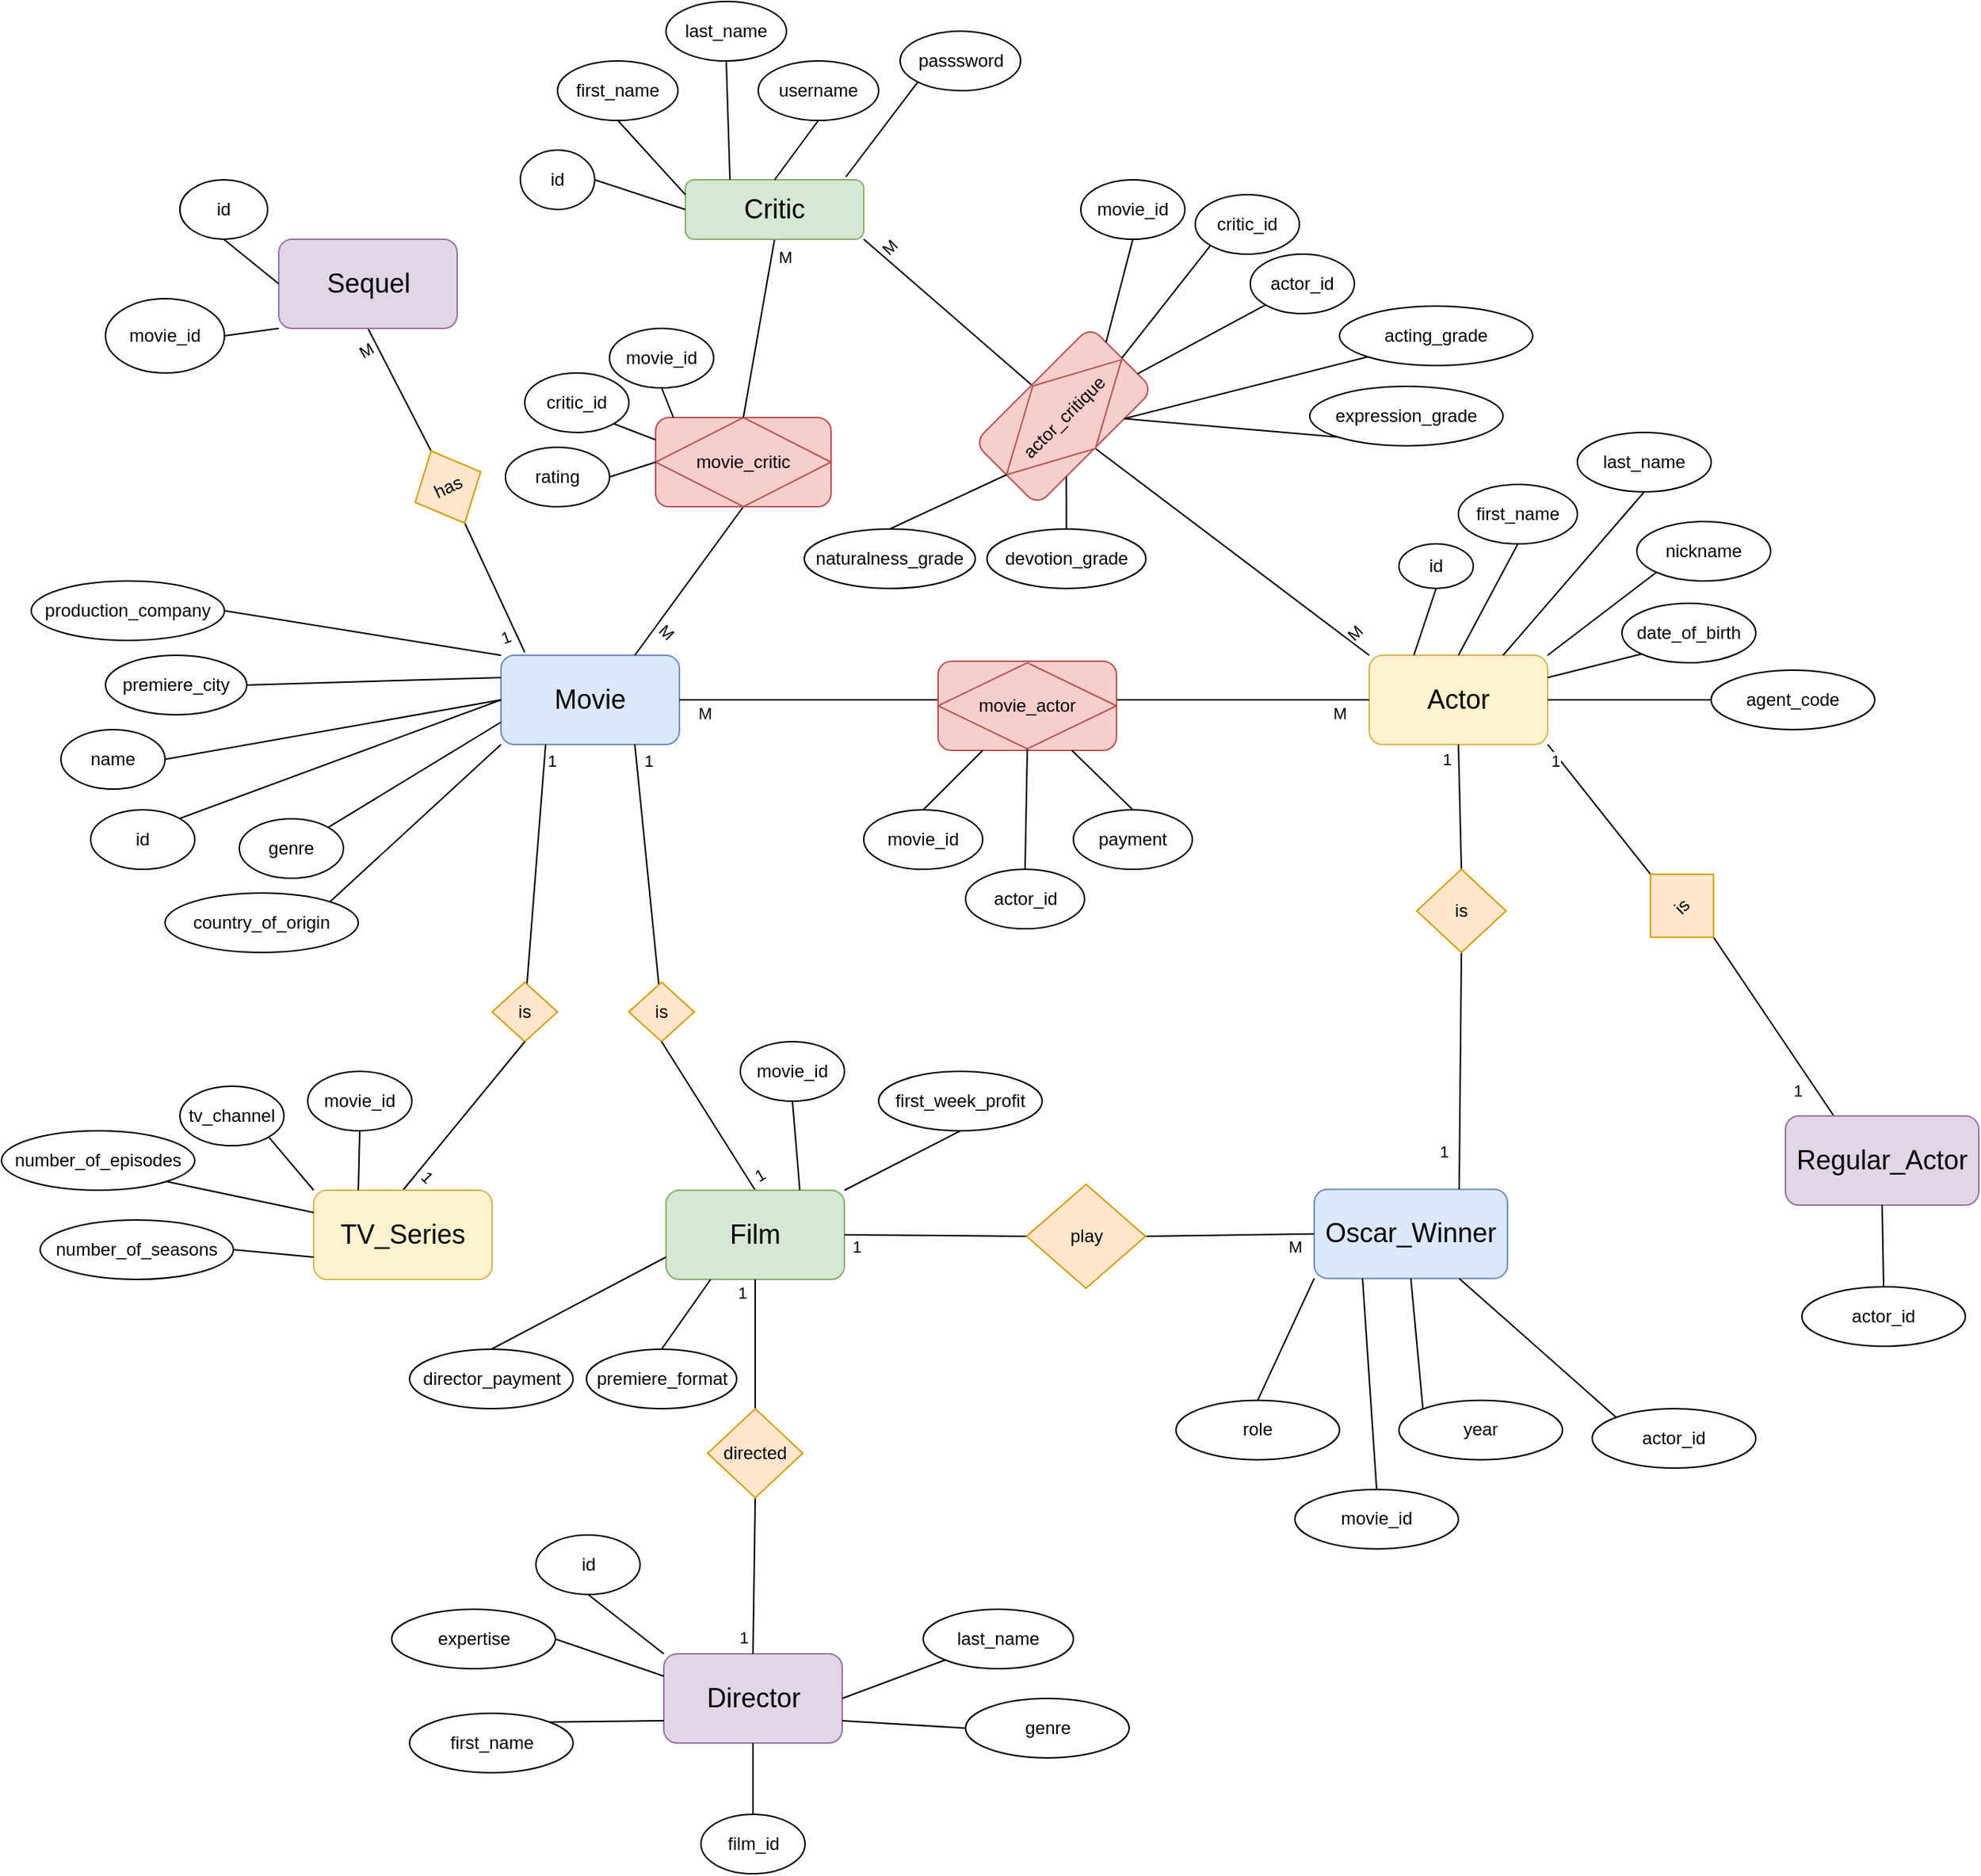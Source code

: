 <mxfile version="24.7.14">
  <diagram name="Page-1" id="LAWlbNaRBcGqU0EnTYAl">
    <mxGraphModel dx="2550" dy="2127" grid="1" gridSize="10" guides="1" tooltips="1" connect="1" arrows="1" fold="1" page="1" pageScale="1" pageWidth="827" pageHeight="1169" math="0" shadow="0">
      <root>
        <mxCell id="0" />
        <mxCell id="1" parent="0" />
        <mxCell id="SKj9K2RSf02lLVQ6DTLs-1" value="&lt;font style=&quot;font-size: 18px;&quot;&gt;Movie&lt;/font&gt;" style="rounded=1;whiteSpace=wrap;html=1;fillColor=#dae8fc;strokeColor=#6c8ebf;" parent="1" vertex="1">
          <mxGeometry x="6" y="140" width="120" height="60" as="geometry" />
        </mxCell>
        <mxCell id="SKj9K2RSf02lLVQ6DTLs-2" value="" style="endArrow=none;html=1;rounded=0;exitX=0;exitY=0.5;exitDx=0;exitDy=0;entryX=1;entryY=0;entryDx=0;entryDy=0;" parent="1" source="SKj9K2RSf02lLVQ6DTLs-1" target="SKj9K2RSf02lLVQ6DTLs-3" edge="1">
          <mxGeometry width="50" height="50" relative="1" as="geometry">
            <mxPoint x="276" y="320" as="sourcePoint" />
            <mxPoint x="-24" y="100" as="targetPoint" />
          </mxGeometry>
        </mxCell>
        <mxCell id="SKj9K2RSf02lLVQ6DTLs-3" value="id" style="ellipse;whiteSpace=wrap;html=1;" parent="1" vertex="1">
          <mxGeometry x="-270" y="244" width="70" height="40" as="geometry" />
        </mxCell>
        <mxCell id="SKj9K2RSf02lLVQ6DTLs-4" value="" style="endArrow=none;html=1;rounded=0;exitX=0;exitY=0.5;exitDx=0;exitDy=0;entryX=1;entryY=0.5;entryDx=0;entryDy=0;" parent="1" source="SKj9K2RSf02lLVQ6DTLs-1" target="SKj9K2RSf02lLVQ6DTLs-5" edge="1">
          <mxGeometry width="50" height="50" relative="1" as="geometry">
            <mxPoint x="16" y="150" as="sourcePoint" />
            <mxPoint x="36" y="110" as="targetPoint" />
          </mxGeometry>
        </mxCell>
        <mxCell id="SKj9K2RSf02lLVQ6DTLs-5" value="name" style="ellipse;whiteSpace=wrap;html=1;" parent="1" vertex="1">
          <mxGeometry x="-290" y="190" width="70" height="40" as="geometry" />
        </mxCell>
        <mxCell id="SKj9K2RSf02lLVQ6DTLs-6" value="" style="endArrow=none;html=1;rounded=0;exitX=0;exitY=0.25;exitDx=0;exitDy=0;entryX=1;entryY=0.5;entryDx=0;entryDy=0;" parent="1" source="SKj9K2RSf02lLVQ6DTLs-1" target="SKj9K2RSf02lLVQ6DTLs-7" edge="1">
          <mxGeometry width="50" height="50" relative="1" as="geometry">
            <mxPoint x="46" y="150" as="sourcePoint" />
            <mxPoint x="96" y="110" as="targetPoint" />
          </mxGeometry>
        </mxCell>
        <mxCell id="SKj9K2RSf02lLVQ6DTLs-7" value="premiere_city" style="ellipse;whiteSpace=wrap;html=1;" parent="1" vertex="1">
          <mxGeometry x="-260" y="140" width="95" height="40" as="geometry" />
        </mxCell>
        <mxCell id="SKj9K2RSf02lLVQ6DTLs-8" value="" style="endArrow=none;html=1;rounded=0;exitX=0;exitY=0.75;exitDx=0;exitDy=0;entryX=1;entryY=0;entryDx=0;entryDy=0;" parent="1" source="SKj9K2RSf02lLVQ6DTLs-1" target="SKj9K2RSf02lLVQ6DTLs-12" edge="1">
          <mxGeometry width="50" height="50" relative="1" as="geometry">
            <mxPoint x="16" y="150" as="sourcePoint" />
            <mxPoint x="-34" y="140" as="targetPoint" />
          </mxGeometry>
        </mxCell>
        <mxCell id="SKj9K2RSf02lLVQ6DTLs-9" value="" style="endArrow=none;html=1;rounded=0;exitX=0;exitY=1;exitDx=0;exitDy=0;entryX=1;entryY=0;entryDx=0;entryDy=0;" parent="1" source="SKj9K2RSf02lLVQ6DTLs-1" target="SKj9K2RSf02lLVQ6DTLs-13" edge="1">
          <mxGeometry width="50" height="50" relative="1" as="geometry">
            <mxPoint x="26" y="160" as="sourcePoint" />
            <mxPoint x="-34" y="185" as="targetPoint" />
          </mxGeometry>
        </mxCell>
        <mxCell id="SKj9K2RSf02lLVQ6DTLs-10" value="" style="endArrow=none;html=1;rounded=0;exitX=0;exitY=0;exitDx=0;exitDy=0;entryX=1;entryY=0.5;entryDx=0;entryDy=0;" parent="1" source="SKj9K2RSf02lLVQ6DTLs-1" target="SKj9K2RSf02lLVQ6DTLs-11" edge="1">
          <mxGeometry width="50" height="50" relative="1" as="geometry">
            <mxPoint x="36" y="170" as="sourcePoint" />
            <mxPoint x="116" y="110" as="targetPoint" />
          </mxGeometry>
        </mxCell>
        <mxCell id="SKj9K2RSf02lLVQ6DTLs-11" value="production_company" style="ellipse;whiteSpace=wrap;html=1;" parent="1" vertex="1">
          <mxGeometry x="-310" y="90" width="130" height="40" as="geometry" />
        </mxCell>
        <mxCell id="SKj9K2RSf02lLVQ6DTLs-12" value="genre" style="ellipse;whiteSpace=wrap;html=1;" parent="1" vertex="1">
          <mxGeometry x="-170" y="250" width="70" height="40" as="geometry" />
        </mxCell>
        <mxCell id="SKj9K2RSf02lLVQ6DTLs-13" value="country_of_origin" style="ellipse;whiteSpace=wrap;html=1;" parent="1" vertex="1">
          <mxGeometry x="-220" y="300" width="130" height="40" as="geometry" />
        </mxCell>
        <mxCell id="SKj9K2RSf02lLVQ6DTLs-14" value="&lt;font size=&quot;4&quot;&gt;Actor&lt;/font&gt;" style="rounded=1;whiteSpace=wrap;html=1;fillColor=#fff2cc;strokeColor=#d6b656;" parent="1" vertex="1">
          <mxGeometry x="590" y="140" width="120" height="60" as="geometry" />
        </mxCell>
        <mxCell id="SKj9K2RSf02lLVQ6DTLs-15" value="" style="endArrow=none;html=1;rounded=0;exitX=0.5;exitY=0;exitDx=0;exitDy=0;entryX=0.5;entryY=1;entryDx=0;entryDy=0;" parent="1" source="SKj9K2RSf02lLVQ6DTLs-14" target="SKj9K2RSf02lLVQ6DTLs-16" edge="1">
          <mxGeometry width="50" height="50" relative="1" as="geometry">
            <mxPoint x="860" y="320" as="sourcePoint" />
            <mxPoint x="560" y="100" as="targetPoint" />
          </mxGeometry>
        </mxCell>
        <mxCell id="SKj9K2RSf02lLVQ6DTLs-16" value="first_name" style="ellipse;whiteSpace=wrap;html=1;" parent="1" vertex="1">
          <mxGeometry x="650" y="25" width="80" height="40" as="geometry" />
        </mxCell>
        <mxCell id="SKj9K2RSf02lLVQ6DTLs-17" value="" style="endArrow=none;html=1;rounded=0;exitX=1;exitY=0.25;exitDx=0;exitDy=0;entryX=0;entryY=1;entryDx=0;entryDy=0;" parent="1" source="SKj9K2RSf02lLVQ6DTLs-14" target="SKj9K2RSf02lLVQ6DTLs-18" edge="1">
          <mxGeometry width="50" height="50" relative="1" as="geometry">
            <mxPoint x="600" y="150" as="sourcePoint" />
            <mxPoint x="620" y="110" as="targetPoint" />
          </mxGeometry>
        </mxCell>
        <mxCell id="SKj9K2RSf02lLVQ6DTLs-18" value="date_of_birth" style="ellipse;whiteSpace=wrap;html=1;" parent="1" vertex="1">
          <mxGeometry x="760" y="105" width="90" height="40" as="geometry" />
        </mxCell>
        <mxCell id="SKj9K2RSf02lLVQ6DTLs-19" value="" style="endArrow=none;html=1;rounded=0;exitX=0.75;exitY=0;exitDx=0;exitDy=0;entryX=0.5;entryY=1;entryDx=0;entryDy=0;" parent="1" source="SKj9K2RSf02lLVQ6DTLs-14" target="SKj9K2RSf02lLVQ6DTLs-20" edge="1">
          <mxGeometry width="50" height="50" relative="1" as="geometry">
            <mxPoint x="630" y="150" as="sourcePoint" />
            <mxPoint x="680" y="110" as="targetPoint" />
          </mxGeometry>
        </mxCell>
        <mxCell id="SKj9K2RSf02lLVQ6DTLs-20" value="last_name" style="ellipse;whiteSpace=wrap;html=1;" parent="1" vertex="1">
          <mxGeometry x="730" y="-10" width="90" height="40" as="geometry" />
        </mxCell>
        <mxCell id="SKj9K2RSf02lLVQ6DTLs-21" value="" style="endArrow=none;html=1;rounded=0;exitX=0.25;exitY=0;exitDx=0;exitDy=0;entryX=0.5;entryY=1;entryDx=0;entryDy=0;" parent="1" source="SKj9K2RSf02lLVQ6DTLs-14" target="SKj9K2RSf02lLVQ6DTLs-25" edge="1">
          <mxGeometry width="50" height="50" relative="1" as="geometry">
            <mxPoint x="600" y="150" as="sourcePoint" />
            <mxPoint x="550" y="140" as="targetPoint" />
          </mxGeometry>
        </mxCell>
        <mxCell id="SKj9K2RSf02lLVQ6DTLs-22" value="" style="endArrow=none;html=1;rounded=0;exitX=1;exitY=0.5;exitDx=0;exitDy=0;entryX=0;entryY=0.5;entryDx=0;entryDy=0;" parent="1" source="SKj9K2RSf02lLVQ6DTLs-14" target="SKj9K2RSf02lLVQ6DTLs-26" edge="1">
          <mxGeometry width="50" height="50" relative="1" as="geometry">
            <mxPoint x="610" y="160" as="sourcePoint" />
            <mxPoint x="550" y="185" as="targetPoint" />
          </mxGeometry>
        </mxCell>
        <mxCell id="SKj9K2RSf02lLVQ6DTLs-23" value="" style="endArrow=none;html=1;rounded=0;exitX=1;exitY=0;exitDx=0;exitDy=0;entryX=0;entryY=1;entryDx=0;entryDy=0;" parent="1" source="SKj9K2RSf02lLVQ6DTLs-14" target="SKj9K2RSf02lLVQ6DTLs-24" edge="1">
          <mxGeometry width="50" height="50" relative="1" as="geometry">
            <mxPoint x="620" y="170" as="sourcePoint" />
            <mxPoint x="700" y="110" as="targetPoint" />
          </mxGeometry>
        </mxCell>
        <mxCell id="SKj9K2RSf02lLVQ6DTLs-24" value="nickname" style="ellipse;whiteSpace=wrap;html=1;" parent="1" vertex="1">
          <mxGeometry x="770" y="50" width="90" height="40" as="geometry" />
        </mxCell>
        <mxCell id="SKj9K2RSf02lLVQ6DTLs-25" value="id" style="ellipse;whiteSpace=wrap;html=1;" parent="1" vertex="1">
          <mxGeometry x="610" y="65" width="50" height="30" as="geometry" />
        </mxCell>
        <mxCell id="SKj9K2RSf02lLVQ6DTLs-26" value="agent_code" style="ellipse;whiteSpace=wrap;html=1;" parent="1" vertex="1">
          <mxGeometry x="820" y="150" width="110" height="40" as="geometry" />
        </mxCell>
        <mxCell id="SKj9K2RSf02lLVQ6DTLs-36" value="" style="endArrow=none;html=1;rounded=0;exitX=1;exitY=0.5;exitDx=0;exitDy=0;entryX=0;entryY=0.5;entryDx=0;entryDy=0;" parent="1" source="SKj9K2RSf02lLVQ6DTLs-1" target="SKj9K2RSf02lLVQ6DTLs-14" edge="1">
          <mxGeometry width="50" height="50" relative="1" as="geometry">
            <mxPoint x="390" y="320" as="sourcePoint" />
            <mxPoint x="440" y="270" as="targetPoint" />
          </mxGeometry>
        </mxCell>
        <mxCell id="SKj9K2RSf02lLVQ6DTLs-39" value="M" style="edgeLabel;html=1;align=center;verticalAlign=middle;resizable=0;points=[];" parent="SKj9K2RSf02lLVQ6DTLs-36" vertex="1" connectable="0">
          <mxGeometry x="-0.916" y="1" relative="1" as="geometry">
            <mxPoint x="-3" y="10" as="offset" />
          </mxGeometry>
        </mxCell>
        <mxCell id="SKj9K2RSf02lLVQ6DTLs-40" value="M" style="edgeLabel;html=1;align=center;verticalAlign=middle;resizable=0;points=[];" parent="SKj9K2RSf02lLVQ6DTLs-36" vertex="1" connectable="0">
          <mxGeometry x="0.871" relative="1" as="geometry">
            <mxPoint x="10" y="9" as="offset" />
          </mxGeometry>
        </mxCell>
        <mxCell id="SKj9K2RSf02lLVQ6DTLs-38" value="" style="rounded=1;whiteSpace=wrap;html=1;fillColor=#f8cecc;strokeColor=#b85450;" parent="1" vertex="1">
          <mxGeometry x="300" y="144" width="120" height="60" as="geometry" />
        </mxCell>
        <mxCell id="SKj9K2RSf02lLVQ6DTLs-37" value="movie_actor" style="rhombus;whiteSpace=wrap;html=1;fillColor=#f8cecc;strokeColor=#b85450;" parent="1" vertex="1">
          <mxGeometry x="300" y="145" width="120" height="58" as="geometry" />
        </mxCell>
        <mxCell id="SKj9K2RSf02lLVQ6DTLs-42" value="" style="endArrow=none;html=1;rounded=0;exitX=0.25;exitY=1;exitDx=0;exitDy=0;entryX=0.5;entryY=0;entryDx=0;entryDy=0;" parent="1" source="SKj9K2RSf02lLVQ6DTLs-38" target="SKj9K2RSf02lLVQ6DTLs-45" edge="1">
          <mxGeometry width="50" height="50" relative="1" as="geometry">
            <mxPoint x="380" y="260" as="sourcePoint" />
            <mxPoint x="270" y="65" as="targetPoint" />
          </mxGeometry>
        </mxCell>
        <mxCell id="SKj9K2RSf02lLVQ6DTLs-43" value="" style="endArrow=none;html=1;rounded=0;exitX=0.5;exitY=1;exitDx=0;exitDy=0;entryX=0.5;entryY=0;entryDx=0;entryDy=0;" parent="1" source="SKj9K2RSf02lLVQ6DTLs-37" target="SKj9K2RSf02lLVQ6DTLs-46" edge="1">
          <mxGeometry width="50" height="50" relative="1" as="geometry">
            <mxPoint x="340" y="154" as="sourcePoint" />
            <mxPoint x="361" y="80" as="targetPoint" />
          </mxGeometry>
        </mxCell>
        <mxCell id="SKj9K2RSf02lLVQ6DTLs-44" value="" style="endArrow=none;html=1;rounded=0;exitX=0.75;exitY=1;exitDx=0;exitDy=0;entryX=0.5;entryY=0;entryDx=0;entryDy=0;" parent="1" source="SKj9K2RSf02lLVQ6DTLs-38" target="SKj9K2RSf02lLVQ6DTLs-47" edge="1">
          <mxGeometry width="50" height="50" relative="1" as="geometry">
            <mxPoint x="350" y="164" as="sourcePoint" />
            <mxPoint x="440" y="80" as="targetPoint" />
          </mxGeometry>
        </mxCell>
        <mxCell id="SKj9K2RSf02lLVQ6DTLs-45" value="movie_id" style="ellipse;whiteSpace=wrap;html=1;" parent="1" vertex="1">
          <mxGeometry x="250" y="244" width="80" height="40" as="geometry" />
        </mxCell>
        <mxCell id="SKj9K2RSf02lLVQ6DTLs-46" value="actor_id" style="ellipse;whiteSpace=wrap;html=1;" parent="1" vertex="1">
          <mxGeometry x="318.5" y="284" width="80" height="40" as="geometry" />
        </mxCell>
        <mxCell id="SKj9K2RSf02lLVQ6DTLs-47" value="payment" style="ellipse;whiteSpace=wrap;html=1;" parent="1" vertex="1">
          <mxGeometry x="391" y="244" width="80" height="40" as="geometry" />
        </mxCell>
        <mxCell id="SKj9K2RSf02lLVQ6DTLs-51" value="" style="endArrow=none;html=1;rounded=0;exitX=0.75;exitY=1;exitDx=0;exitDy=0;" parent="1" source="SKj9K2RSf02lLVQ6DTLs-1" target="SKj9K2RSf02lLVQ6DTLs-50" edge="1">
          <mxGeometry width="50" height="50" relative="1" as="geometry">
            <mxPoint x="96" y="200" as="sourcePoint" />
            <mxPoint x="96" y="360" as="targetPoint" />
          </mxGeometry>
        </mxCell>
        <mxCell id="SKj9K2RSf02lLVQ6DTLs-68" value="1" style="edgeLabel;html=1;align=center;verticalAlign=middle;resizable=0;points=[];" parent="SKj9K2RSf02lLVQ6DTLs-51" vertex="1" connectable="0">
          <mxGeometry x="-0.825" y="1" relative="1" as="geometry">
            <mxPoint x="6" y="-3" as="offset" />
          </mxGeometry>
        </mxCell>
        <mxCell id="SKj9K2RSf02lLVQ6DTLs-50" value="is" style="rhombus;whiteSpace=wrap;html=1;fillColor=#ffe6cc;strokeColor=#d79b00;" parent="1" vertex="1">
          <mxGeometry x="92" y="360" width="44" height="40" as="geometry" />
        </mxCell>
        <mxCell id="SKj9K2RSf02lLVQ6DTLs-52" value="" style="endArrow=none;html=1;rounded=0;exitX=0.25;exitY=1;exitDx=0;exitDy=0;" parent="1" source="SKj9K2RSf02lLVQ6DTLs-1" target="SKj9K2RSf02lLVQ6DTLs-53" edge="1">
          <mxGeometry width="50" height="50" relative="1" as="geometry">
            <mxPoint x="-30" y="190" as="sourcePoint" />
            <mxPoint x="40" y="360" as="targetPoint" />
          </mxGeometry>
        </mxCell>
        <mxCell id="SKj9K2RSf02lLVQ6DTLs-66" value="1" style="edgeLabel;html=1;align=center;verticalAlign=middle;resizable=0;points=[];" parent="SKj9K2RSf02lLVQ6DTLs-52" vertex="1" connectable="0">
          <mxGeometry x="-0.775" y="1" relative="1" as="geometry">
            <mxPoint x="4" y="-7" as="offset" />
          </mxGeometry>
        </mxCell>
        <mxCell id="SKj9K2RSf02lLVQ6DTLs-53" value="is" style="rhombus;whiteSpace=wrap;html=1;fillColor=#ffe6cc;strokeColor=#d79b00;" parent="1" vertex="1">
          <mxGeometry y="360" width="44" height="40" as="geometry" />
        </mxCell>
        <mxCell id="SKj9K2RSf02lLVQ6DTLs-54" value="" style="endArrow=none;html=1;rounded=0;exitX=0.5;exitY=1;exitDx=0;exitDy=0;entryX=0.5;entryY=0;entryDx=0;entryDy=0;" parent="1" source="SKj9K2RSf02lLVQ6DTLs-53" target="SKj9K2RSf02lLVQ6DTLs-56" edge="1">
          <mxGeometry width="50" height="50" relative="1" as="geometry">
            <mxPoint x="300" y="430" as="sourcePoint" />
            <mxPoint x="-40" y="520" as="targetPoint" />
          </mxGeometry>
        </mxCell>
        <mxCell id="SKj9K2RSf02lLVQ6DTLs-67" value="1" style="edgeLabel;html=1;align=center;verticalAlign=middle;resizable=0;points=[];rotation=45;" parent="SKj9K2RSf02lLVQ6DTLs-54" vertex="1" connectable="0">
          <mxGeometry x="0.748" y="1" relative="1" as="geometry">
            <mxPoint x="5" y="3" as="offset" />
          </mxGeometry>
        </mxCell>
        <mxCell id="SKj9K2RSf02lLVQ6DTLs-55" value="" style="endArrow=none;html=1;rounded=0;exitX=0.5;exitY=1;exitDx=0;exitDy=0;entryX=0.5;entryY=0;entryDx=0;entryDy=0;" parent="1" source="SKj9K2RSf02lLVQ6DTLs-50" target="SKj9K2RSf02lLVQ6DTLs-70" edge="1">
          <mxGeometry width="50" height="50" relative="1" as="geometry">
            <mxPoint x="48" y="410" as="sourcePoint" />
            <mxPoint x="160" y="520" as="targetPoint" />
          </mxGeometry>
        </mxCell>
        <mxCell id="SKj9K2RSf02lLVQ6DTLs-69" value="1" style="edgeLabel;html=1;align=center;verticalAlign=middle;resizable=0;points=[];rotation=-30;" parent="SKj9K2RSf02lLVQ6DTLs-55" vertex="1" connectable="0">
          <mxGeometry x="0.738" y="1" relative="1" as="geometry">
            <mxPoint x="10" y="4" as="offset" />
          </mxGeometry>
        </mxCell>
        <mxCell id="SKj9K2RSf02lLVQ6DTLs-56" value="&lt;font style=&quot;font-size: 18px;&quot;&gt;TV_Series&lt;/font&gt;" style="rounded=1;whiteSpace=wrap;html=1;fillColor=#fff2cc;strokeColor=#d6b656;" parent="1" vertex="1">
          <mxGeometry x="-120" y="500" width="120" height="60" as="geometry" />
        </mxCell>
        <mxCell id="SKj9K2RSf02lLVQ6DTLs-57" value="" style="endArrow=none;html=1;rounded=0;exitX=0;exitY=0;exitDx=0;exitDy=0;entryX=1;entryY=1;entryDx=0;entryDy=0;" parent="1" source="SKj9K2RSf02lLVQ6DTLs-56" target="SKj9K2RSf02lLVQ6DTLs-58" edge="1">
          <mxGeometry width="50" height="50" relative="1" as="geometry">
            <mxPoint x="150" y="720" as="sourcePoint" />
            <mxPoint x="-150" y="500" as="targetPoint" />
          </mxGeometry>
        </mxCell>
        <mxCell id="SKj9K2RSf02lLVQ6DTLs-58" value="tv_channel" style="ellipse;whiteSpace=wrap;html=1;" parent="1" vertex="1">
          <mxGeometry x="-210" y="430" width="70" height="40" as="geometry" />
        </mxCell>
        <mxCell id="SKj9K2RSf02lLVQ6DTLs-59" value="" style="endArrow=none;html=1;rounded=0;exitX=0.25;exitY=0;exitDx=0;exitDy=0;entryX=0.5;entryY=1;entryDx=0;entryDy=0;" parent="1" source="SKj9K2RSf02lLVQ6DTLs-56" target="SKj9K2RSf02lLVQ6DTLs-60" edge="1">
          <mxGeometry width="50" height="50" relative="1" as="geometry">
            <mxPoint x="-110" y="550" as="sourcePoint" />
            <mxPoint x="-90" y="510" as="targetPoint" />
          </mxGeometry>
        </mxCell>
        <mxCell id="SKj9K2RSf02lLVQ6DTLs-60" value="movie_id" style="ellipse;whiteSpace=wrap;html=1;" parent="1" vertex="1">
          <mxGeometry x="-124" y="420" width="70" height="40" as="geometry" />
        </mxCell>
        <mxCell id="SKj9K2RSf02lLVQ6DTLs-61" value="" style="endArrow=none;html=1;rounded=0;exitX=0;exitY=0.25;exitDx=0;exitDy=0;entryX=1;entryY=1;entryDx=0;entryDy=0;" parent="1" source="SKj9K2RSf02lLVQ6DTLs-56" target="SKj9K2RSf02lLVQ6DTLs-63" edge="1">
          <mxGeometry width="50" height="50" relative="1" as="geometry">
            <mxPoint x="-110" y="550" as="sourcePoint" />
            <mxPoint x="-160" y="540" as="targetPoint" />
          </mxGeometry>
        </mxCell>
        <mxCell id="SKj9K2RSf02lLVQ6DTLs-62" value="" style="endArrow=none;html=1;rounded=0;exitX=0;exitY=0.75;exitDx=0;exitDy=0;entryX=1;entryY=0.5;entryDx=0;entryDy=0;" parent="1" source="SKj9K2RSf02lLVQ6DTLs-56" target="SKj9K2RSf02lLVQ6DTLs-64" edge="1">
          <mxGeometry width="50" height="50" relative="1" as="geometry">
            <mxPoint x="-100" y="560" as="sourcePoint" />
            <mxPoint x="-160" y="585" as="targetPoint" />
          </mxGeometry>
        </mxCell>
        <mxCell id="SKj9K2RSf02lLVQ6DTLs-63" value="number_of_episodes" style="ellipse;whiteSpace=wrap;html=1;" parent="1" vertex="1">
          <mxGeometry x="-330" y="460" width="130" height="40" as="geometry" />
        </mxCell>
        <mxCell id="SKj9K2RSf02lLVQ6DTLs-64" value="number_of_seasons" style="ellipse;whiteSpace=wrap;html=1;" parent="1" vertex="1">
          <mxGeometry x="-304" y="520" width="130" height="40" as="geometry" />
        </mxCell>
        <mxCell id="SKj9K2RSf02lLVQ6DTLs-70" value="&lt;font style=&quot;font-size: 18px;&quot;&gt;Film&lt;/font&gt;" style="rounded=1;whiteSpace=wrap;html=1;fillColor=#d5e8d4;strokeColor=#82b366;" parent="1" vertex="1">
          <mxGeometry x="117" y="500" width="120" height="60" as="geometry" />
        </mxCell>
        <mxCell id="SKj9K2RSf02lLVQ6DTLs-71" value="" style="endArrow=none;html=1;rounded=0;exitX=0.75;exitY=0;exitDx=0;exitDy=0;entryX=0.5;entryY=1;entryDx=0;entryDy=0;" parent="1" source="SKj9K2RSf02lLVQ6DTLs-70" target="SKj9K2RSf02lLVQ6DTLs-72" edge="1">
          <mxGeometry width="50" height="50" relative="1" as="geometry">
            <mxPoint x="214" y="500" as="sourcePoint" />
            <mxPoint x="214" y="510" as="targetPoint" />
          </mxGeometry>
        </mxCell>
        <mxCell id="SKj9K2RSf02lLVQ6DTLs-72" value="movie_id" style="ellipse;whiteSpace=wrap;html=1;" parent="1" vertex="1">
          <mxGeometry x="167" y="400" width="70" height="40" as="geometry" />
        </mxCell>
        <mxCell id="SKj9K2RSf02lLVQ6DTLs-73" value="" style="endArrow=none;html=1;rounded=0;exitX=1;exitY=0;exitDx=0;exitDy=0;entryX=0.5;entryY=1;entryDx=0;entryDy=0;" parent="1" source="SKj9K2RSf02lLVQ6DTLs-70" target="SKj9K2RSf02lLVQ6DTLs-74" edge="1">
          <mxGeometry width="50" height="50" relative="1" as="geometry">
            <mxPoint x="335" y="520" as="sourcePoint" />
            <mxPoint x="335" y="530" as="targetPoint" />
          </mxGeometry>
        </mxCell>
        <mxCell id="SKj9K2RSf02lLVQ6DTLs-74" value="first_week_profit" style="ellipse;whiteSpace=wrap;html=1;" parent="1" vertex="1">
          <mxGeometry x="260" y="420" width="110" height="40" as="geometry" />
        </mxCell>
        <mxCell id="SKj9K2RSf02lLVQ6DTLs-75" value="" style="endArrow=none;html=1;rounded=0;exitX=0.25;exitY=1;exitDx=0;exitDy=0;entryX=0.5;entryY=0;entryDx=0;entryDy=0;" parent="1" source="SKj9K2RSf02lLVQ6DTLs-70" target="SKj9K2RSf02lLVQ6DTLs-76" edge="1">
          <mxGeometry width="50" height="50" relative="1" as="geometry">
            <mxPoint x="413" y="540" as="sourcePoint" />
            <mxPoint x="120" y="600" as="targetPoint" />
          </mxGeometry>
        </mxCell>
        <mxCell id="SKj9K2RSf02lLVQ6DTLs-76" value="premiere_format" style="ellipse;whiteSpace=wrap;html=1;" parent="1" vertex="1">
          <mxGeometry x="63.5" y="607" width="101" height="40" as="geometry" />
        </mxCell>
        <mxCell id="SKj9K2RSf02lLVQ6DTLs-79" value="" style="endArrow=none;html=1;rounded=0;exitX=0;exitY=0.75;exitDx=0;exitDy=0;entryX=0.5;entryY=0;entryDx=0;entryDy=0;" parent="1" source="SKj9K2RSf02lLVQ6DTLs-70" target="SKj9K2RSf02lLVQ6DTLs-80" edge="1">
          <mxGeometry width="50" height="50" relative="1" as="geometry">
            <mxPoint x="364" y="610" as="sourcePoint" />
            <mxPoint x="364" y="620" as="targetPoint" />
          </mxGeometry>
        </mxCell>
        <mxCell id="SKj9K2RSf02lLVQ6DTLs-80" value="director_payment" style="ellipse;whiteSpace=wrap;html=1;" parent="1" vertex="1">
          <mxGeometry x="-55.5" y="607" width="110" height="40" as="geometry" />
        </mxCell>
        <mxCell id="SKj9K2RSf02lLVQ6DTLs-82" value="&lt;font style=&quot;font-size: 18px;&quot;&gt;Director&lt;/font&gt;" style="rounded=1;whiteSpace=wrap;html=1;fillColor=#e1d5e7;strokeColor=#9673a6;" parent="1" vertex="1">
          <mxGeometry x="115.5" y="812" width="120" height="60" as="geometry" />
        </mxCell>
        <mxCell id="SKj9K2RSf02lLVQ6DTLs-83" value="" style="endArrow=none;html=1;rounded=0;exitX=0;exitY=0;exitDx=0;exitDy=0;entryX=0.5;entryY=1;entryDx=0;entryDy=0;" parent="1" source="SKj9K2RSf02lLVQ6DTLs-82" target="SKj9K2RSf02lLVQ6DTLs-84" edge="1">
          <mxGeometry width="50" height="50" relative="1" as="geometry">
            <mxPoint x="212.5" y="812" as="sourcePoint" />
            <mxPoint x="212.5" y="822" as="targetPoint" />
          </mxGeometry>
        </mxCell>
        <mxCell id="SKj9K2RSf02lLVQ6DTLs-84" value="id" style="ellipse;whiteSpace=wrap;html=1;" parent="1" vertex="1">
          <mxGeometry x="29.5" y="732" width="70" height="40" as="geometry" />
        </mxCell>
        <mxCell id="SKj9K2RSf02lLVQ6DTLs-85" value="" style="endArrow=none;html=1;rounded=0;entryX=1;entryY=0;entryDx=0;entryDy=0;exitX=0;exitY=0.75;exitDx=0;exitDy=0;" parent="1" source="SKj9K2RSf02lLVQ6DTLs-82" target="SKj9K2RSf02lLVQ6DTLs-86" edge="1">
          <mxGeometry width="50" height="50" relative="1" as="geometry">
            <mxPoint x="235.5" y="812" as="sourcePoint" />
            <mxPoint x="333.5" y="842" as="targetPoint" />
          </mxGeometry>
        </mxCell>
        <mxCell id="SKj9K2RSf02lLVQ6DTLs-86" value="first_name" style="ellipse;whiteSpace=wrap;html=1;" parent="1" vertex="1">
          <mxGeometry x="-55.5" y="852" width="110" height="40" as="geometry" />
        </mxCell>
        <mxCell id="SKj9K2RSf02lLVQ6DTLs-87" value="" style="endArrow=none;html=1;rounded=0;exitX=1;exitY=0.5;exitDx=0;exitDy=0;entryX=0;entryY=1;entryDx=0;entryDy=0;" parent="1" source="SKj9K2RSf02lLVQ6DTLs-82" target="SKj9K2RSf02lLVQ6DTLs-88" edge="1">
          <mxGeometry width="50" height="50" relative="1" as="geometry">
            <mxPoint x="411.5" y="852" as="sourcePoint" />
            <mxPoint x="411.5" y="862" as="targetPoint" />
          </mxGeometry>
        </mxCell>
        <mxCell id="SKj9K2RSf02lLVQ6DTLs-88" value="last_name" style="ellipse;whiteSpace=wrap;html=1;" parent="1" vertex="1">
          <mxGeometry x="290" y="782" width="101" height="40" as="geometry" />
        </mxCell>
        <mxCell id="SKj9K2RSf02lLVQ6DTLs-89" value="" style="endArrow=none;html=1;rounded=0;exitX=1;exitY=0.75;exitDx=0;exitDy=0;entryX=0;entryY=0.5;entryDx=0;entryDy=0;" parent="1" source="SKj9K2RSf02lLVQ6DTLs-82" target="SKj9K2RSf02lLVQ6DTLs-90" edge="1">
          <mxGeometry width="50" height="50" relative="1" as="geometry">
            <mxPoint x="362.5" y="922" as="sourcePoint" />
            <mxPoint x="362.5" y="932" as="targetPoint" />
          </mxGeometry>
        </mxCell>
        <mxCell id="SKj9K2RSf02lLVQ6DTLs-90" value="genre" style="ellipse;whiteSpace=wrap;html=1;" parent="1" vertex="1">
          <mxGeometry x="318.5" y="842" width="110" height="40" as="geometry" />
        </mxCell>
        <mxCell id="SKj9K2RSf02lLVQ6DTLs-91" value="" style="endArrow=none;html=1;rounded=0;exitX=0;exitY=0.25;exitDx=0;exitDy=0;entryX=1;entryY=0.5;entryDx=0;entryDy=0;" parent="1" source="SKj9K2RSf02lLVQ6DTLs-82" target="SKj9K2RSf02lLVQ6DTLs-92" edge="1">
          <mxGeometry width="50" height="50" relative="1" as="geometry">
            <mxPoint x="245.5" y="867" as="sourcePoint" />
            <mxPoint x="372.5" y="942" as="targetPoint" />
          </mxGeometry>
        </mxCell>
        <mxCell id="SKj9K2RSf02lLVQ6DTLs-92" value="expertise" style="ellipse;whiteSpace=wrap;html=1;" parent="1" vertex="1">
          <mxGeometry x="-67.5" y="782" width="110" height="40" as="geometry" />
        </mxCell>
        <mxCell id="SKj9K2RSf02lLVQ6DTLs-93" value="" style="endArrow=none;html=1;rounded=0;exitX=0.5;exitY=1;exitDx=0;exitDy=0;entryX=0.5;entryY=0;entryDx=0;entryDy=0;" parent="1" source="SKj9K2RSf02lLVQ6DTLs-95" target="SKj9K2RSf02lLVQ6DTLs-82" edge="1">
          <mxGeometry width="50" height="50" relative="1" as="geometry">
            <mxPoint x="177" y="560" as="sourcePoint" />
            <mxPoint x="180" y="680" as="targetPoint" />
          </mxGeometry>
        </mxCell>
        <mxCell id="SKj9K2RSf02lLVQ6DTLs-97" value="1" style="edgeLabel;html=1;align=center;verticalAlign=middle;resizable=0;points=[];" parent="SKj9K2RSf02lLVQ6DTLs-93" vertex="1" connectable="0">
          <mxGeometry x="0.785" y="-1" relative="1" as="geometry">
            <mxPoint x="-6" as="offset" />
          </mxGeometry>
        </mxCell>
        <mxCell id="SKj9K2RSf02lLVQ6DTLs-94" value="" style="endArrow=none;html=1;rounded=0;exitX=0.5;exitY=1;exitDx=0;exitDy=0;" parent="1" target="SKj9K2RSf02lLVQ6DTLs-95" edge="1">
          <mxGeometry width="50" height="50" relative="1" as="geometry">
            <mxPoint x="177" y="560" as="sourcePoint" />
            <mxPoint x="180" y="680" as="targetPoint" />
          </mxGeometry>
        </mxCell>
        <mxCell id="SKj9K2RSf02lLVQ6DTLs-96" value="1" style="edgeLabel;html=1;align=center;verticalAlign=middle;resizable=0;points=[];" parent="SKj9K2RSf02lLVQ6DTLs-94" vertex="1" connectable="0">
          <mxGeometry x="-0.8" relative="1" as="geometry">
            <mxPoint x="-9" as="offset" />
          </mxGeometry>
        </mxCell>
        <mxCell id="SKj9K2RSf02lLVQ6DTLs-95" value="directed" style="rhombus;whiteSpace=wrap;html=1;fillColor=#ffe6cc;strokeColor=#d79b00;" parent="1" vertex="1">
          <mxGeometry x="145" y="647" width="64" height="60" as="geometry" />
        </mxCell>
        <mxCell id="SKj9K2RSf02lLVQ6DTLs-98" value="" style="endArrow=none;html=1;rounded=0;exitX=0.5;exitY=0;exitDx=0;exitDy=0;entryX=0.5;entryY=1;entryDx=0;entryDy=0;" parent="1" source="SKj9K2RSf02lLVQ6DTLs-101" target="SKj9K2RSf02lLVQ6DTLs-106" edge="1">
          <mxGeometry width="50" height="50" relative="1" as="geometry">
            <mxPoint y="60" as="sourcePoint" />
            <mxPoint x="-60" y="-70" as="targetPoint" />
          </mxGeometry>
        </mxCell>
        <mxCell id="SKj9K2RSf02lLVQ6DTLs-105" value="M" style="edgeLabel;html=1;align=center;verticalAlign=middle;resizable=0;points=[];rotation=-30;" parent="SKj9K2RSf02lLVQ6DTLs-98" vertex="1" connectable="0">
          <mxGeometry x="0.709" relative="1" as="geometry">
            <mxPoint x="-8" y="3" as="offset" />
          </mxGeometry>
        </mxCell>
        <mxCell id="SKj9K2RSf02lLVQ6DTLs-103" value="" style="endArrow=none;html=1;rounded=0;exitX=0.133;exitY=-0.033;exitDx=0;exitDy=0;entryX=0.5;entryY=1;entryDx=0;entryDy=0;exitPerimeter=0;" parent="1" source="SKj9K2RSf02lLVQ6DTLs-1" target="SKj9K2RSf02lLVQ6DTLs-101" edge="1">
          <mxGeometry width="50" height="50" relative="1" as="geometry">
            <mxPoint x="36" y="140" as="sourcePoint" />
            <mxPoint x="-60" y="-70" as="targetPoint" />
          </mxGeometry>
        </mxCell>
        <mxCell id="SKj9K2RSf02lLVQ6DTLs-104" value="1" style="edgeLabel;html=1;align=center;verticalAlign=middle;resizable=0;points=[];rotation=-20;" parent="SKj9K2RSf02lLVQ6DTLs-103" vertex="1" connectable="0">
          <mxGeometry x="-0.627" y="1" relative="1" as="geometry">
            <mxPoint x="-5" y="6" as="offset" />
          </mxGeometry>
        </mxCell>
        <mxCell id="SKj9K2RSf02lLVQ6DTLs-101" value="has" style="rhombus;whiteSpace=wrap;html=1;rotation=-25;fillColor=#ffe6cc;strokeColor=#d79b00;" parent="1" vertex="1">
          <mxGeometry x="-54" width="48.57" height="53.53" as="geometry" />
        </mxCell>
        <mxCell id="SKj9K2RSf02lLVQ6DTLs-106" value="&lt;font style=&quot;font-size: 18px;&quot;&gt;Sequel&lt;/font&gt;" style="rounded=1;whiteSpace=wrap;html=1;fillColor=#e1d5e7;strokeColor=#9673a6;" parent="1" vertex="1">
          <mxGeometry x="-143.5" y="-140" width="120" height="60" as="geometry" />
        </mxCell>
        <mxCell id="SKj9K2RSf02lLVQ6DTLs-107" value="" style="endArrow=none;html=1;rounded=0;entryX=0;entryY=1;entryDx=0;entryDy=0;exitX=1;exitY=0.5;exitDx=0;exitDy=0;" parent="1" source="SKj9K2RSf02lLVQ6DTLs-108" target="SKj9K2RSf02lLVQ6DTLs-106" edge="1">
          <mxGeometry width="50" height="50" relative="1" as="geometry">
            <mxPoint x="-170" y="-110" as="sourcePoint" />
            <mxPoint x="-290" y="-90" as="targetPoint" />
          </mxGeometry>
        </mxCell>
        <mxCell id="SKj9K2RSf02lLVQ6DTLs-108" value="movie_id" style="ellipse;whiteSpace=wrap;html=1;" parent="1" vertex="1">
          <mxGeometry x="-260" y="-100" width="80" height="50" as="geometry" />
        </mxCell>
        <mxCell id="SKj9K2RSf02lLVQ6DTLs-109" value="" style="endArrow=none;html=1;rounded=0;exitX=0;exitY=0.5;exitDx=0;exitDy=0;entryX=0.5;entryY=1;entryDx=0;entryDy=0;" parent="1" source="SKj9K2RSf02lLVQ6DTLs-106" target="SKj9K2RSf02lLVQ6DTLs-110" edge="1">
          <mxGeometry width="50" height="50" relative="1" as="geometry">
            <mxPoint x="-200" y="-150" as="sourcePoint" />
            <mxPoint x="-84" y="-180" as="targetPoint" />
          </mxGeometry>
        </mxCell>
        <mxCell id="SKj9K2RSf02lLVQ6DTLs-110" value="id" style="ellipse;whiteSpace=wrap;html=1;" parent="1" vertex="1">
          <mxGeometry x="-210" y="-180" width="59" height="40" as="geometry" />
        </mxCell>
        <mxCell id="SKj9K2RSf02lLVQ6DTLs-111" value="" style="endArrow=none;html=1;rounded=0;exitX=0.75;exitY=0;exitDx=0;exitDy=0;entryX=0.5;entryY=1;entryDx=0;entryDy=0;" parent="1" source="SKj9K2RSf02lLVQ6DTLs-1" target="SKj9K2RSf02lLVQ6DTLs-113" edge="1">
          <mxGeometry width="50" height="50" relative="1" as="geometry">
            <mxPoint x="180" y="50" as="sourcePoint" />
            <mxPoint x="120" as="targetPoint" />
          </mxGeometry>
        </mxCell>
        <mxCell id="SKj9K2RSf02lLVQ6DTLs-138" value="M" style="edgeLabel;html=1;align=center;verticalAlign=middle;resizable=0;points=[];rotation=45;" parent="SKj9K2RSf02lLVQ6DTLs-111" vertex="1" connectable="0">
          <mxGeometry x="-0.635" y="-2" relative="1" as="geometry">
            <mxPoint x="6" y="1" as="offset" />
          </mxGeometry>
        </mxCell>
        <mxCell id="SKj9K2RSf02lLVQ6DTLs-112" value="" style="rounded=1;whiteSpace=wrap;html=1;fillColor=#f8cecc;strokeColor=#b85450;" parent="1" vertex="1">
          <mxGeometry x="110" y="-20" width="118" height="60" as="geometry" />
        </mxCell>
        <mxCell id="SKj9K2RSf02lLVQ6DTLs-113" value="movie_critic" style="rhombus;whiteSpace=wrap;html=1;fillColor=#f8cecc;strokeColor=#b85450;" parent="1" vertex="1">
          <mxGeometry x="110" y="-20" width="118" height="60" as="geometry" />
        </mxCell>
        <mxCell id="SKj9K2RSf02lLVQ6DTLs-114" value="" style="endArrow=none;html=1;rounded=0;exitX=0.5;exitY=0;exitDx=0;exitDy=0;entryX=0.5;entryY=1;entryDx=0;entryDy=0;" parent="1" source="SKj9K2RSf02lLVQ6DTLs-113" target="SKj9K2RSf02lLVQ6DTLs-115" edge="1">
          <mxGeometry width="50" height="50" relative="1" as="geometry">
            <mxPoint x="154" y="-70" as="sourcePoint" />
            <mxPoint x="190" y="-120" as="targetPoint" />
          </mxGeometry>
        </mxCell>
        <mxCell id="SKj9K2RSf02lLVQ6DTLs-137" value="M" style="edgeLabel;html=1;align=center;verticalAlign=middle;resizable=0;points=[];" parent="SKj9K2RSf02lLVQ6DTLs-114" vertex="1" connectable="0">
          <mxGeometry x="0.797" y="1" relative="1" as="geometry">
            <mxPoint x="10" as="offset" />
          </mxGeometry>
        </mxCell>
        <mxCell id="SKj9K2RSf02lLVQ6DTLs-115" value="&lt;font style=&quot;font-size: 18px;&quot;&gt;Critic&lt;/font&gt;" style="rounded=1;whiteSpace=wrap;html=1;fillColor=#d5e8d4;strokeColor=#82b366;" parent="1" vertex="1">
          <mxGeometry x="130" y="-180" width="120" height="40" as="geometry" />
        </mxCell>
        <mxCell id="SKj9K2RSf02lLVQ6DTLs-116" value="" style="endArrow=none;html=1;rounded=0;entryX=0.5;entryY=1;entryDx=0;entryDy=0;" parent="1" target="SKj9K2RSf02lLVQ6DTLs-117" edge="1">
          <mxGeometry width="50" height="50" relative="1" as="geometry">
            <mxPoint x="122" y="-20" as="sourcePoint" />
            <mxPoint x="90" y="-60" as="targetPoint" />
          </mxGeometry>
        </mxCell>
        <mxCell id="SKj9K2RSf02lLVQ6DTLs-117" value="movie_id" style="ellipse;whiteSpace=wrap;html=1;" parent="1" vertex="1">
          <mxGeometry x="79" y="-80" width="70" height="40" as="geometry" />
        </mxCell>
        <mxCell id="SKj9K2RSf02lLVQ6DTLs-118" value="" style="endArrow=none;html=1;rounded=0;entryX=0;entryY=0.25;entryDx=0;entryDy=0;exitX=1;exitY=1;exitDx=0;exitDy=0;" parent="1" source="SKj9K2RSf02lLVQ6DTLs-119" target="SKj9K2RSf02lLVQ6DTLs-112" edge="1">
          <mxGeometry width="50" height="50" relative="1" as="geometry">
            <mxPoint x="60" y="-20" as="sourcePoint" />
            <mxPoint x="270" y="30" as="targetPoint" />
          </mxGeometry>
        </mxCell>
        <mxCell id="SKj9K2RSf02lLVQ6DTLs-119" value="critic_id" style="ellipse;whiteSpace=wrap;html=1;" parent="1" vertex="1">
          <mxGeometry x="22" y="-50" width="70" height="40" as="geometry" />
        </mxCell>
        <mxCell id="SKj9K2RSf02lLVQ6DTLs-120" value="" style="endArrow=none;html=1;rounded=0;entryX=0;entryY=0.5;entryDx=0;entryDy=0;exitX=1;exitY=0.5;exitDx=0;exitDy=0;" parent="1" source="SKj9K2RSf02lLVQ6DTLs-121" target="SKj9K2RSf02lLVQ6DTLs-113" edge="1">
          <mxGeometry width="50" height="50" relative="1" as="geometry">
            <mxPoint x="80" y="20" as="sourcePoint" />
            <mxPoint x="120" y="5" as="targetPoint" />
          </mxGeometry>
        </mxCell>
        <mxCell id="SKj9K2RSf02lLVQ6DTLs-121" value="rating" style="ellipse;whiteSpace=wrap;html=1;" parent="1" vertex="1">
          <mxGeometry x="9" y="1.776e-15" width="70" height="40" as="geometry" />
        </mxCell>
        <mxCell id="SKj9K2RSf02lLVQ6DTLs-122" value="" style="endArrow=none;html=1;rounded=0;exitX=0;exitY=0.25;exitDx=0;exitDy=0;entryX=0.5;entryY=1;entryDx=0;entryDy=0;" parent="1" source="SKj9K2RSf02lLVQ6DTLs-115" target="SKj9K2RSf02lLVQ6DTLs-129" edge="1">
          <mxGeometry width="50" height="50" relative="1" as="geometry">
            <mxPoint x="300" y="-50" as="sourcePoint" />
            <mxPoint x="90" y="-220" as="targetPoint" />
          </mxGeometry>
        </mxCell>
        <mxCell id="SKj9K2RSf02lLVQ6DTLs-123" value="" style="endArrow=none;html=1;rounded=0;exitX=0.25;exitY=0;exitDx=0;exitDy=0;entryX=0.5;entryY=1;entryDx=0;entryDy=0;" parent="1" source="SKj9K2RSf02lLVQ6DTLs-115" target="SKj9K2RSf02lLVQ6DTLs-130" edge="1">
          <mxGeometry width="50" height="50" relative="1" as="geometry">
            <mxPoint x="140" y="-160" as="sourcePoint" />
            <mxPoint x="150" y="-220" as="targetPoint" />
          </mxGeometry>
        </mxCell>
        <mxCell id="SKj9K2RSf02lLVQ6DTLs-124" value="" style="endArrow=none;html=1;rounded=0;exitX=0.5;exitY=0;exitDx=0;exitDy=0;entryX=0.5;entryY=1;entryDx=0;entryDy=0;" parent="1" source="SKj9K2RSf02lLVQ6DTLs-115" target="SKj9K2RSf02lLVQ6DTLs-131" edge="1">
          <mxGeometry width="50" height="50" relative="1" as="geometry">
            <mxPoint x="150" y="-150" as="sourcePoint" />
            <mxPoint x="200" y="-220" as="targetPoint" />
          </mxGeometry>
        </mxCell>
        <mxCell id="SKj9K2RSf02lLVQ6DTLs-125" value="" style="endArrow=none;html=1;rounded=0;exitX=0;exitY=0.5;exitDx=0;exitDy=0;entryX=1;entryY=0.5;entryDx=0;entryDy=0;" parent="1" source="SKj9K2RSf02lLVQ6DTLs-115" target="SKj9K2RSf02lLVQ6DTLs-127" edge="1">
          <mxGeometry width="50" height="50" relative="1" as="geometry">
            <mxPoint x="160" y="-140" as="sourcePoint" />
            <mxPoint x="80" y="-180" as="targetPoint" />
          </mxGeometry>
        </mxCell>
        <mxCell id="SKj9K2RSf02lLVQ6DTLs-126" value="" style="endArrow=none;html=1;rounded=0;exitX=0.9;exitY=-0.05;exitDx=0;exitDy=0;exitPerimeter=0;entryX=0;entryY=1;entryDx=0;entryDy=0;" parent="1" source="SKj9K2RSf02lLVQ6DTLs-115" target="SKj9K2RSf02lLVQ6DTLs-132" edge="1">
          <mxGeometry width="50" height="50" relative="1" as="geometry">
            <mxPoint x="170" y="-130" as="sourcePoint" />
            <mxPoint x="270" y="-210" as="targetPoint" />
          </mxGeometry>
        </mxCell>
        <mxCell id="SKj9K2RSf02lLVQ6DTLs-127" value="id" style="ellipse;whiteSpace=wrap;html=1;" parent="1" vertex="1">
          <mxGeometry x="19" y="-200" width="50" height="40" as="geometry" />
        </mxCell>
        <mxCell id="SKj9K2RSf02lLVQ6DTLs-129" value="first_name" style="ellipse;whiteSpace=wrap;html=1;" parent="1" vertex="1">
          <mxGeometry x="44" y="-260" width="81" height="40" as="geometry" />
        </mxCell>
        <mxCell id="SKj9K2RSf02lLVQ6DTLs-130" value="last_name" style="ellipse;whiteSpace=wrap;html=1;" parent="1" vertex="1">
          <mxGeometry x="117" y="-300" width="81" height="40" as="geometry" />
        </mxCell>
        <mxCell id="SKj9K2RSf02lLVQ6DTLs-131" value="username" style="ellipse;whiteSpace=wrap;html=1;" parent="1" vertex="1">
          <mxGeometry x="179" y="-260" width="81" height="40" as="geometry" />
        </mxCell>
        <mxCell id="SKj9K2RSf02lLVQ6DTLs-132" value="passsword" style="ellipse;whiteSpace=wrap;html=1;" parent="1" vertex="1">
          <mxGeometry x="274.5" y="-280" width="81" height="40" as="geometry" />
        </mxCell>
        <mxCell id="SKj9K2RSf02lLVQ6DTLs-133" value="" style="endArrow=none;html=1;rounded=0;exitX=0.5;exitY=0;exitDx=0;exitDy=0;entryX=1;entryY=1;entryDx=0;entryDy=0;" parent="1" source="SKj9K2RSf02lLVQ6DTLs-134" target="SKj9K2RSf02lLVQ6DTLs-115" edge="1">
          <mxGeometry width="50" height="50" relative="1" as="geometry">
            <mxPoint x="329" y="-10" as="sourcePoint" />
            <mxPoint x="350" y="-130" as="targetPoint" />
          </mxGeometry>
        </mxCell>
        <mxCell id="SKj9K2RSf02lLVQ6DTLs-140" value="M" style="edgeLabel;html=1;align=center;verticalAlign=middle;resizable=0;points=[];rotation=-45;" parent="SKj9K2RSf02lLVQ6DTLs-133" vertex="1" connectable="0">
          <mxGeometry x="0.566" y="-1" relative="1" as="geometry">
            <mxPoint x="-9" y="-15" as="offset" />
          </mxGeometry>
        </mxCell>
        <mxCell id="SKj9K2RSf02lLVQ6DTLs-136" value="" style="endArrow=none;html=1;rounded=0;exitX=0;exitY=0;exitDx=0;exitDy=0;entryX=0.5;entryY=1;entryDx=0;entryDy=0;" parent="1" source="SKj9K2RSf02lLVQ6DTLs-14" target="SKj9K2RSf02lLVQ6DTLs-134" edge="1">
          <mxGeometry width="50" height="50" relative="1" as="geometry">
            <mxPoint x="590" y="140" as="sourcePoint" />
            <mxPoint x="250" y="-140" as="targetPoint" />
          </mxGeometry>
        </mxCell>
        <mxCell id="SKj9K2RSf02lLVQ6DTLs-139" value="M" style="edgeLabel;html=1;align=center;verticalAlign=middle;resizable=0;points=[];rotation=-45;" parent="SKj9K2RSf02lLVQ6DTLs-136" vertex="1" connectable="0">
          <mxGeometry x="-0.809" y="-1" relative="1" as="geometry">
            <mxPoint x="7" y="-1" as="offset" />
          </mxGeometry>
        </mxCell>
        <mxCell id="SKj9K2RSf02lLVQ6DTLs-141" value="" style="rounded=1;whiteSpace=wrap;html=1;rotation=-45;fillColor=#f8cecc;strokeColor=#b85450;" parent="1" vertex="1">
          <mxGeometry x="329.33" y="-50.98" width="110.44" height="60" as="geometry" />
        </mxCell>
        <mxCell id="SKj9K2RSf02lLVQ6DTLs-134" value="actor_critique" style="rhombus;whiteSpace=wrap;html=1;rotation=-45;fillColor=#f8cecc;strokeColor=#b85450;" parent="1" vertex="1">
          <mxGeometry x="330" y="-50" width="109.5" height="59.57" as="geometry" />
        </mxCell>
        <mxCell id="SKj9K2RSf02lLVQ6DTLs-146" value="actor_id" style="ellipse;whiteSpace=wrap;html=1;" parent="1" vertex="1">
          <mxGeometry x="510" y="-130" width="70" height="40" as="geometry" />
        </mxCell>
        <mxCell id="SKj9K2RSf02lLVQ6DTLs-147" value="" style="endArrow=none;html=1;rounded=0;entryX=1;entryY=0.5;entryDx=0;entryDy=0;exitX=0;exitY=1;exitDx=0;exitDy=0;" parent="1" source="SKj9K2RSf02lLVQ6DTLs-148" target="SKj9K2RSf02lLVQ6DTLs-141" edge="1">
          <mxGeometry width="50" height="50" relative="1" as="geometry">
            <mxPoint x="511" y="-140" as="sourcePoint" />
            <mxPoint x="561" y="-125" as="targetPoint" />
          </mxGeometry>
        </mxCell>
        <mxCell id="SKj9K2RSf02lLVQ6DTLs-148" value="critic_id" style="ellipse;whiteSpace=wrap;html=1;" parent="1" vertex="1">
          <mxGeometry x="473" y="-170" width="70" height="40" as="geometry" />
        </mxCell>
        <mxCell id="SKj9K2RSf02lLVQ6DTLs-149" value="" style="endArrow=none;html=1;rounded=0;entryX=1;entryY=0.25;entryDx=0;entryDy=0;exitX=0.5;exitY=1;exitDx=0;exitDy=0;" parent="1" source="SKj9K2RSf02lLVQ6DTLs-150" target="SKj9K2RSf02lLVQ6DTLs-141" edge="1">
          <mxGeometry width="50" height="50" relative="1" as="geometry">
            <mxPoint x="531" y="-100" as="sourcePoint" />
            <mxPoint x="561" y="-110" as="targetPoint" />
          </mxGeometry>
        </mxCell>
        <mxCell id="SKj9K2RSf02lLVQ6DTLs-150" value="movie_id" style="ellipse;whiteSpace=wrap;html=1;" parent="1" vertex="1">
          <mxGeometry x="396" y="-180" width="70" height="40" as="geometry" />
        </mxCell>
        <mxCell id="SKj9K2RSf02lLVQ6DTLs-151" value="" style="endArrow=none;html=1;rounded=0;exitX=0;exitY=1;exitDx=0;exitDy=0;entryX=1;entryY=0.75;entryDx=0;entryDy=0;" parent="1" source="SKj9K2RSf02lLVQ6DTLs-146" target="SKj9K2RSf02lLVQ6DTLs-141" edge="1">
          <mxGeometry width="50" height="50" relative="1" as="geometry">
            <mxPoint x="493" y="-126" as="sourcePoint" />
            <mxPoint x="460" y="-40" as="targetPoint" />
          </mxGeometry>
        </mxCell>
        <mxCell id="SKj9K2RSf02lLVQ6DTLs-152" value="acting_grade" style="ellipse;whiteSpace=wrap;html=1;" parent="1" vertex="1">
          <mxGeometry x="570" y="-95" width="130" height="40" as="geometry" />
        </mxCell>
        <mxCell id="SKj9K2RSf02lLVQ6DTLs-153" value="" style="endArrow=none;html=1;rounded=0;exitX=0;exitY=1;exitDx=0;exitDy=0;entryX=0.75;entryY=1;entryDx=0;entryDy=0;" parent="1" source="SKj9K2RSf02lLVQ6DTLs-152" target="SKj9K2RSf02lLVQ6DTLs-141" edge="1">
          <mxGeometry width="50" height="50" relative="1" as="geometry">
            <mxPoint x="503" y="-116" as="sourcePoint" />
            <mxPoint x="444" y="-39" as="targetPoint" />
          </mxGeometry>
        </mxCell>
        <mxCell id="SKj9K2RSf02lLVQ6DTLs-154" value="expression_grade" style="ellipse;whiteSpace=wrap;html=1;" parent="1" vertex="1">
          <mxGeometry x="550" y="-40.98" width="130" height="40" as="geometry" />
        </mxCell>
        <mxCell id="SKj9K2RSf02lLVQ6DTLs-155" value="" style="endArrow=none;html=1;rounded=0;exitX=0;exitY=1;exitDx=0;exitDy=0;entryX=0.75;entryY=1;entryDx=0;entryDy=0;" parent="1" source="SKj9K2RSf02lLVQ6DTLs-154" target="SKj9K2RSf02lLVQ6DTLs-141" edge="1">
          <mxGeometry width="50" height="50" relative="1" as="geometry">
            <mxPoint x="513" y="-106" as="sourcePoint" />
            <mxPoint x="454" y="-29" as="targetPoint" />
          </mxGeometry>
        </mxCell>
        <mxCell id="SKj9K2RSf02lLVQ6DTLs-156" value="naturalness_grade" style="ellipse;whiteSpace=wrap;html=1;" parent="1" vertex="1">
          <mxGeometry x="210" y="55" width="115" height="40" as="geometry" />
        </mxCell>
        <mxCell id="SKj9K2RSf02lLVQ6DTLs-157" value="" style="endArrow=none;html=1;rounded=0;exitX=0.5;exitY=0;exitDx=0;exitDy=0;entryX=0;entryY=0.5;entryDx=0;entryDy=0;" parent="1" source="SKj9K2RSf02lLVQ6DTLs-156" target="SKj9K2RSf02lLVQ6DTLs-134" edge="1">
          <mxGeometry width="50" height="50" relative="1" as="geometry">
            <mxPoint x="523" y="-96" as="sourcePoint" />
            <mxPoint x="464" y="-19" as="targetPoint" />
          </mxGeometry>
        </mxCell>
        <mxCell id="SKj9K2RSf02lLVQ6DTLs-158" value="devotion_grade" style="ellipse;whiteSpace=wrap;html=1;" parent="1" vertex="1">
          <mxGeometry x="332.89" y="55" width="106.88" height="40" as="geometry" />
        </mxCell>
        <mxCell id="SKj9K2RSf02lLVQ6DTLs-159" value="" style="endArrow=none;html=1;rounded=0;exitX=0.5;exitY=0;exitDx=0;exitDy=0;entryX=0.25;entryY=1;entryDx=0;entryDy=0;" parent="1" source="SKj9K2RSf02lLVQ6DTLs-158" target="SKj9K2RSf02lLVQ6DTLs-141" edge="1">
          <mxGeometry width="50" height="50" relative="1" as="geometry">
            <mxPoint x="349.88" y="54.53" as="sourcePoint" />
            <mxPoint x="203.12" y="160.286" as="targetPoint" />
          </mxGeometry>
        </mxCell>
        <mxCell id="SKj9K2RSf02lLVQ6DTLs-161" value="&lt;font style=&quot;font-size: 18px;&quot;&gt;Oscar_Winner&lt;/font&gt;" style="rounded=1;whiteSpace=wrap;html=1;fillColor=#dae8fc;strokeColor=#6c8ebf;" parent="1" vertex="1">
          <mxGeometry x="553" y="499.33" width="130" height="60" as="geometry" />
        </mxCell>
        <mxCell id="SKj9K2RSf02lLVQ6DTLs-162" value="" style="endArrow=none;html=1;rounded=0;exitX=0.5;exitY=1;exitDx=0;exitDy=0;entryX=0;entryY=0;entryDx=0;entryDy=0;" parent="1" source="SKj9K2RSf02lLVQ6DTLs-161" target="SKj9K2RSf02lLVQ6DTLs-163" edge="1">
          <mxGeometry width="50" height="50" relative="1" as="geometry">
            <mxPoint x="658.06" y="704.33" as="sourcePoint" />
            <mxPoint x="508.06" y="699.33" as="targetPoint" />
          </mxGeometry>
        </mxCell>
        <mxCell id="SKj9K2RSf02lLVQ6DTLs-163" value="year" style="ellipse;whiteSpace=wrap;html=1;" parent="1" vertex="1">
          <mxGeometry x="610" y="641.33" width="110" height="40" as="geometry" />
        </mxCell>
        <mxCell id="SKj9K2RSf02lLVQ6DTLs-164" value="" style="endArrow=none;html=1;rounded=0;exitX=0.25;exitY=1;exitDx=0;exitDy=0;entryX=0.5;entryY=0;entryDx=0;entryDy=0;" parent="1" source="SKj9K2RSf02lLVQ6DTLs-161" target="SKj9K2RSf02lLVQ6DTLs-165" edge="1">
          <mxGeometry width="50" height="50" relative="1" as="geometry">
            <mxPoint x="628.06" y="704.33" as="sourcePoint" />
            <mxPoint x="518.06" y="763.33" as="targetPoint" />
          </mxGeometry>
        </mxCell>
        <mxCell id="SKj9K2RSf02lLVQ6DTLs-165" value="movie_id" style="ellipse;whiteSpace=wrap;html=1;" parent="1" vertex="1">
          <mxGeometry x="540" y="701.33" width="110" height="40" as="geometry" />
        </mxCell>
        <mxCell id="SKj9K2RSf02lLVQ6DTLs-168" value="" style="endArrow=none;html=1;rounded=0;exitX=0;exitY=1;exitDx=0;exitDy=0;entryX=0.5;entryY=0;entryDx=0;entryDy=0;" parent="1" source="SKj9K2RSf02lLVQ6DTLs-161" target="SKj9K2RSf02lLVQ6DTLs-169" edge="1">
          <mxGeometry width="50" height="50" relative="1" as="geometry">
            <mxPoint x="568.06" y="704.33" as="sourcePoint" />
            <mxPoint x="538.06" y="729.33" as="targetPoint" />
          </mxGeometry>
        </mxCell>
        <mxCell id="SKj9K2RSf02lLVQ6DTLs-169" value="role" style="ellipse;whiteSpace=wrap;html=1;" parent="1" vertex="1">
          <mxGeometry x="460" y="641.33" width="110" height="40" as="geometry" />
        </mxCell>
        <mxCell id="SKj9K2RSf02lLVQ6DTLs-170" value="" style="endArrow=none;html=1;rounded=0;exitX=0.75;exitY=1;exitDx=0;exitDy=0;entryX=0;entryY=0;entryDx=0;entryDy=0;" parent="1" source="SKj9K2RSf02lLVQ6DTLs-161" target="SKj9K2RSf02lLVQ6DTLs-171" edge="1">
          <mxGeometry width="50" height="50" relative="1" as="geometry">
            <mxPoint x="748.06" y="499.33" as="sourcePoint" />
            <mxPoint x="688.06" y="489.33" as="targetPoint" />
          </mxGeometry>
        </mxCell>
        <mxCell id="SKj9K2RSf02lLVQ6DTLs-171" value="actor_id" style="ellipse;whiteSpace=wrap;html=1;" parent="1" vertex="1">
          <mxGeometry x="740" y="647" width="110" height="40" as="geometry" />
        </mxCell>
        <mxCell id="SKj9K2RSf02lLVQ6DTLs-172" value="" style="endArrow=none;html=1;rounded=0;entryX=0.5;entryY=1;entryDx=0;entryDy=0;exitX=0.5;exitY=0;exitDx=0;exitDy=0;" parent="1" source="SKj9K2RSf02lLVQ6DTLs-174" target="SKj9K2RSf02lLVQ6DTLs-14" edge="1">
          <mxGeometry width="50" height="50" relative="1" as="geometry">
            <mxPoint x="510" y="350" as="sourcePoint" />
            <mxPoint x="560" y="300" as="targetPoint" />
          </mxGeometry>
        </mxCell>
        <mxCell id="SKj9K2RSf02lLVQ6DTLs-179" value="1" style="edgeLabel;html=1;align=center;verticalAlign=middle;resizable=0;points=[];" parent="SKj9K2RSf02lLVQ6DTLs-172" vertex="1" connectable="0">
          <mxGeometry x="0.592" relative="1" as="geometry">
            <mxPoint x="-9" y="-7" as="offset" />
          </mxGeometry>
        </mxCell>
        <mxCell id="SKj9K2RSf02lLVQ6DTLs-173" value="" style="endArrow=none;html=1;rounded=0;entryX=0;entryY=0.5;entryDx=0;entryDy=0;exitX=1;exitY=0.5;exitDx=0;exitDy=0;" parent="1" source="SKj9K2RSf02lLVQ6DTLs-176" target="SKj9K2RSf02lLVQ6DTLs-161" edge="1">
          <mxGeometry width="50" height="50" relative="1" as="geometry">
            <mxPoint x="625" y="450" as="sourcePoint" />
            <mxPoint x="660" y="210" as="targetPoint" />
          </mxGeometry>
        </mxCell>
        <mxCell id="SKj9K2RSf02lLVQ6DTLs-183" value="M" style="edgeLabel;html=1;align=center;verticalAlign=middle;resizable=0;points=[];" parent="SKj9K2RSf02lLVQ6DTLs-173" vertex="1" connectable="0">
          <mxGeometry x="0.542" y="-2" relative="1" as="geometry">
            <mxPoint x="13" y="6" as="offset" />
          </mxGeometry>
        </mxCell>
        <mxCell id="SKj9K2RSf02lLVQ6DTLs-175" value="" style="endArrow=none;html=1;rounded=0;entryX=0.5;entryY=1;entryDx=0;entryDy=0;exitX=0.75;exitY=0;exitDx=0;exitDy=0;" parent="1" target="SKj9K2RSf02lLVQ6DTLs-174" edge="1" source="SKj9K2RSf02lLVQ6DTLs-161">
          <mxGeometry width="50" height="50" relative="1" as="geometry">
            <mxPoint x="650" y="460" as="sourcePoint" />
            <mxPoint x="650" y="200" as="targetPoint" />
          </mxGeometry>
        </mxCell>
        <mxCell id="M7KWWRD0kaqrNl2Gh5wV-3" value="1" style="edgeLabel;html=1;align=center;verticalAlign=middle;resizable=0;points=[];" vertex="1" connectable="0" parent="SKj9K2RSf02lLVQ6DTLs-175">
          <mxGeometry x="-0.553" relative="1" as="geometry">
            <mxPoint x="-11" y="10" as="offset" />
          </mxGeometry>
        </mxCell>
        <mxCell id="SKj9K2RSf02lLVQ6DTLs-174" value="is" style="rhombus;whiteSpace=wrap;html=1;fillColor=#ffe6cc;strokeColor=#d79b00;" parent="1" vertex="1">
          <mxGeometry x="622" y="284" width="60" height="56" as="geometry" />
        </mxCell>
        <mxCell id="SKj9K2RSf02lLVQ6DTLs-178" value="" style="endArrow=none;html=1;rounded=0;entryX=0;entryY=0.5;entryDx=0;entryDy=0;exitX=1;exitY=0.5;exitDx=0;exitDy=0;" parent="1" source="SKj9K2RSf02lLVQ6DTLs-70" target="SKj9K2RSf02lLVQ6DTLs-176" edge="1">
          <mxGeometry width="50" height="50" relative="1" as="geometry">
            <mxPoint x="237" y="530" as="sourcePoint" />
            <mxPoint x="585" y="490" as="targetPoint" />
          </mxGeometry>
        </mxCell>
        <mxCell id="SKj9K2RSf02lLVQ6DTLs-182" value="1" style="edgeLabel;html=1;align=center;verticalAlign=middle;resizable=0;points=[];" parent="SKj9K2RSf02lLVQ6DTLs-178" vertex="1" connectable="0">
          <mxGeometry x="-0.79" y="-1" relative="1" as="geometry">
            <mxPoint x="-5" y="7" as="offset" />
          </mxGeometry>
        </mxCell>
        <mxCell id="SKj9K2RSf02lLVQ6DTLs-176" value="play" style="rhombus;whiteSpace=wrap;html=1;rotation=0;fillColor=#ffe6cc;strokeColor=#d79b00;" parent="1" vertex="1">
          <mxGeometry x="359.5" y="496" width="80" height="70" as="geometry" />
        </mxCell>
        <mxCell id="M7KWWRD0kaqrNl2Gh5wV-4" value="" style="endArrow=none;html=1;rounded=0;entryX=1;entryY=1;entryDx=0;entryDy=0;exitX=0.5;exitY=0;exitDx=0;exitDy=0;" edge="1" parent="1" source="M7KWWRD0kaqrNl2Gh5wV-8" target="SKj9K2RSf02lLVQ6DTLs-14">
          <mxGeometry width="50" height="50" relative="1" as="geometry">
            <mxPoint x="647" y="354" as="sourcePoint" />
            <mxPoint x="787" y="204" as="targetPoint" />
          </mxGeometry>
        </mxCell>
        <mxCell id="M7KWWRD0kaqrNl2Gh5wV-5" value="1" style="edgeLabel;html=1;align=center;verticalAlign=middle;resizable=0;points=[];" vertex="1" connectable="0" parent="M7KWWRD0kaqrNl2Gh5wV-4">
          <mxGeometry x="0.592" relative="1" as="geometry">
            <mxPoint x="-9" y="-7" as="offset" />
          </mxGeometry>
        </mxCell>
        <mxCell id="M7KWWRD0kaqrNl2Gh5wV-6" value="" style="endArrow=none;html=1;rounded=0;entryX=0.5;entryY=1;entryDx=0;entryDy=0;exitX=0.25;exitY=0;exitDx=0;exitDy=0;" edge="1" parent="1" target="M7KWWRD0kaqrNl2Gh5wV-8" source="M7KWWRD0kaqrNl2Gh5wV-9">
          <mxGeometry width="50" height="50" relative="1" as="geometry">
            <mxPoint x="920" y="500" as="sourcePoint" />
            <mxPoint x="787" y="204" as="targetPoint" />
          </mxGeometry>
        </mxCell>
        <mxCell id="M7KWWRD0kaqrNl2Gh5wV-7" value="1" style="edgeLabel;html=1;align=center;verticalAlign=middle;resizable=0;points=[];" vertex="1" connectable="0" parent="M7KWWRD0kaqrNl2Gh5wV-6">
          <mxGeometry x="-0.553" relative="1" as="geometry">
            <mxPoint x="-7" y="10" as="offset" />
          </mxGeometry>
        </mxCell>
        <mxCell id="M7KWWRD0kaqrNl2Gh5wV-8" value="is" style="rhombus;whiteSpace=wrap;html=1;fillColor=#ffe6cc;strokeColor=#d79b00;rotation=-45;" vertex="1" parent="1">
          <mxGeometry x="770.39" y="278.54" width="60" height="60" as="geometry" />
        </mxCell>
        <mxCell id="M7KWWRD0kaqrNl2Gh5wV-9" value="&lt;font style=&quot;font-size: 18px;&quot;&gt;Regular_Actor&lt;/font&gt;" style="rounded=1;whiteSpace=wrap;html=1;fillColor=#e1d5e7;strokeColor=#9673a6;" vertex="1" parent="1">
          <mxGeometry x="870" y="450" width="130" height="60" as="geometry" />
        </mxCell>
        <mxCell id="M7KWWRD0kaqrNl2Gh5wV-10" value="" style="endArrow=none;html=1;rounded=0;exitX=0.5;exitY=1;exitDx=0;exitDy=0;entryX=0.5;entryY=0;entryDx=0;entryDy=0;" edge="1" parent="1" target="M7KWWRD0kaqrNl2Gh5wV-11" source="M7KWWRD0kaqrNl2Gh5wV-9">
          <mxGeometry width="50" height="50" relative="1" as="geometry">
            <mxPoint x="1112.5" y="436.5" as="sourcePoint" />
            <mxPoint x="908.06" y="425.83" as="targetPoint" />
          </mxGeometry>
        </mxCell>
        <mxCell id="M7KWWRD0kaqrNl2Gh5wV-11" value="actor_id" style="ellipse;whiteSpace=wrap;html=1;" vertex="1" parent="1">
          <mxGeometry x="881" y="565" width="110" height="40" as="geometry" />
        </mxCell>
        <mxCell id="M7KWWRD0kaqrNl2Gh5wV-12" value="" style="endArrow=none;html=1;rounded=0;exitX=0.5;exitY=1;exitDx=0;exitDy=0;entryX=0.5;entryY=0;entryDx=0;entryDy=0;" edge="1" parent="1" target="M7KWWRD0kaqrNl2Gh5wV-13" source="SKj9K2RSf02lLVQ6DTLs-82">
          <mxGeometry width="50" height="50" relative="1" as="geometry">
            <mxPoint x="205" y="1040" as="sourcePoint" />
            <mxPoint x="176" y="930" as="targetPoint" />
          </mxGeometry>
        </mxCell>
        <mxCell id="M7KWWRD0kaqrNl2Gh5wV-13" value="film_id" style="ellipse;whiteSpace=wrap;html=1;" vertex="1" parent="1">
          <mxGeometry x="140.5" y="920" width="70" height="40" as="geometry" />
        </mxCell>
      </root>
    </mxGraphModel>
  </diagram>
</mxfile>
